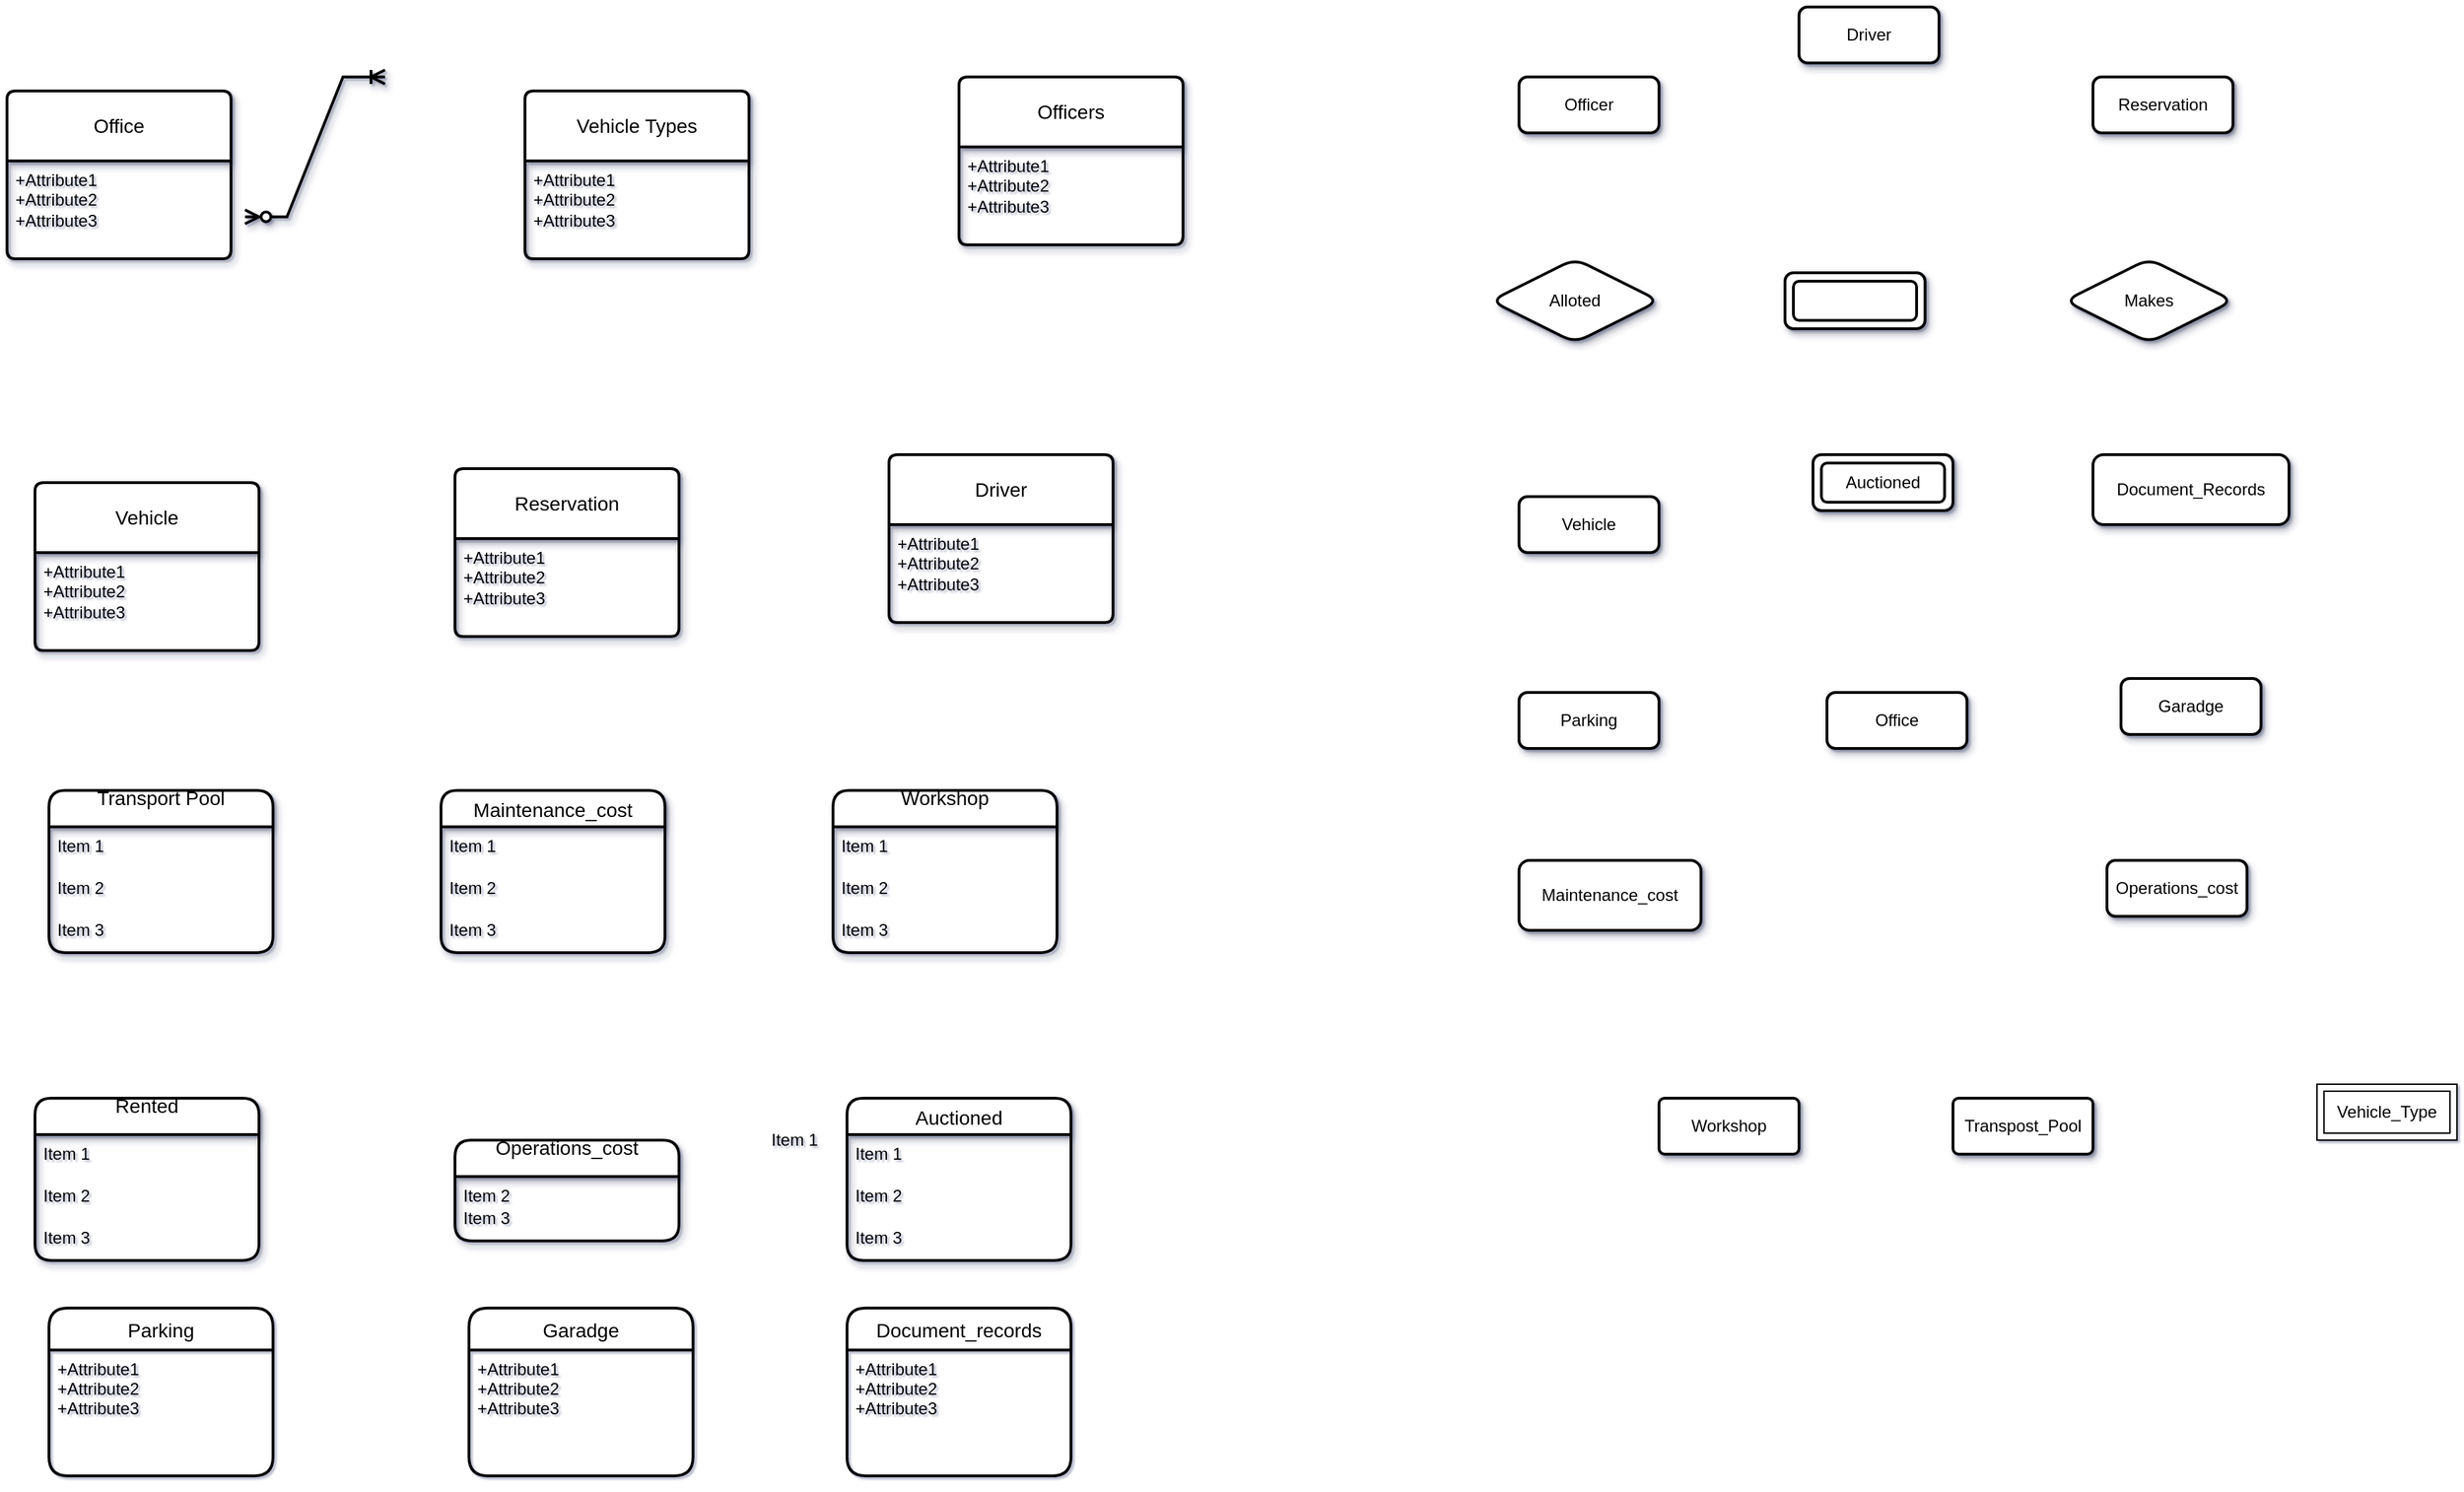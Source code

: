 <mxfile version="21.0.10" type="device"><diagram name="Page-1" id="LuokDZ2HJPDbIx-CiSbv"><mxGraphModel dx="973" dy="806" grid="1" gridSize="10" guides="1" tooltips="1" connect="1" arrows="1" fold="1" page="1" pageScale="1" pageWidth="2336" pageHeight="1654" background="#ffffff" math="0" shadow="1"><root><mxCell id="0"/><mxCell id="1" parent="0"/><mxCell id="W4peFBO36cf8S7gxL3pP-31" value="Office&lt;br&gt;" style="swimlane;childLayout=stackLayout;horizontal=1;startSize=50;horizontalStack=0;rounded=1;fontSize=14;fontStyle=0;strokeWidth=2;resizeParent=0;resizeLast=1;shadow=1;dashed=0;align=center;arcSize=4;whiteSpace=wrap;html=1;labelBackgroundColor=none;glass=0;swimlaneLine=1;" parent="1" vertex="1"><mxGeometry x="40" y="80" width="160" height="120" as="geometry"/></mxCell><mxCell id="W4peFBO36cf8S7gxL3pP-32" value="+Attribute1&#10;+Attribute2&#10;+Attribute3" style="align=left;strokeColor=none;fillColor=none;spacingLeft=4;fontSize=12;verticalAlign=top;resizable=0;rotatable=0;part=1;html=1;labelBackgroundColor=none;rounded=1;shadow=1;glass=0;swimlaneLine=1;" parent="W4peFBO36cf8S7gxL3pP-31" vertex="1"><mxGeometry y="50" width="160" height="70" as="geometry"/></mxCell><mxCell id="W4peFBO36cf8S7gxL3pP-33" value="Vehicle Types&lt;br&gt;" style="swimlane;childLayout=stackLayout;horizontal=1;startSize=50;horizontalStack=0;rounded=1;fontSize=14;fontStyle=0;strokeWidth=2;resizeParent=0;resizeLast=1;shadow=1;dashed=0;align=center;arcSize=4;whiteSpace=wrap;html=1;labelBackgroundColor=none;glass=0;swimlaneLine=1;" parent="1" vertex="1"><mxGeometry x="410" y="80" width="160" height="120" as="geometry"/></mxCell><mxCell id="W4peFBO36cf8S7gxL3pP-34" value="+Attribute1&#10;+Attribute2&#10;+Attribute3" style="align=left;strokeColor=none;fillColor=none;spacingLeft=4;fontSize=12;verticalAlign=top;resizable=0;rotatable=0;part=1;html=1;labelBackgroundColor=none;rounded=1;shadow=1;glass=0;swimlaneLine=1;" parent="W4peFBO36cf8S7gxL3pP-33" vertex="1"><mxGeometry y="50" width="160" height="70" as="geometry"/></mxCell><mxCell id="W4peFBO36cf8S7gxL3pP-35" value="Vehicle" style="swimlane;childLayout=stackLayout;horizontal=1;startSize=50;horizontalStack=0;rounded=1;fontSize=14;fontStyle=0;strokeWidth=2;resizeParent=0;resizeLast=1;shadow=1;dashed=0;align=center;arcSize=4;whiteSpace=wrap;html=1;labelBackgroundColor=none;glass=0;swimlaneLine=1;" parent="1" vertex="1"><mxGeometry x="60" y="360" width="160" height="120" as="geometry"/></mxCell><mxCell id="W4peFBO36cf8S7gxL3pP-36" value="+Attribute1&#10;+Attribute2&#10;+Attribute3" style="align=left;strokeColor=none;fillColor=none;spacingLeft=4;fontSize=12;verticalAlign=top;resizable=0;rotatable=0;part=1;html=1;labelBackgroundColor=none;rounded=1;shadow=1;glass=0;swimlaneLine=1;" parent="W4peFBO36cf8S7gxL3pP-35" vertex="1"><mxGeometry y="50" width="160" height="70" as="geometry"/></mxCell><mxCell id="W4peFBO36cf8S7gxL3pP-37" value="Officers&lt;br&gt;" style="swimlane;childLayout=stackLayout;horizontal=1;startSize=50;horizontalStack=0;rounded=1;fontSize=14;fontStyle=0;strokeWidth=2;resizeParent=0;resizeLast=1;shadow=1;dashed=0;align=center;arcSize=4;whiteSpace=wrap;html=1;labelBackgroundColor=none;glass=0;swimlaneLine=1;" parent="1" vertex="1"><mxGeometry x="720" y="70" width="160" height="120" as="geometry"/></mxCell><mxCell id="W4peFBO36cf8S7gxL3pP-38" value="+Attribute1&#10;+Attribute2&#10;+Attribute3" style="align=left;strokeColor=none;fillColor=none;spacingLeft=4;fontSize=12;verticalAlign=top;resizable=0;rotatable=0;part=1;html=1;labelBackgroundColor=none;rounded=1;shadow=1;glass=0;swimlaneLine=1;" parent="W4peFBO36cf8S7gxL3pP-37" vertex="1"><mxGeometry y="50" width="160" height="70" as="geometry"/></mxCell><mxCell id="W4peFBO36cf8S7gxL3pP-39" value="Driver" style="swimlane;childLayout=stackLayout;horizontal=1;startSize=50;horizontalStack=0;rounded=1;fontSize=14;fontStyle=0;strokeWidth=2;resizeParent=0;resizeLast=1;shadow=1;dashed=0;align=center;arcSize=4;whiteSpace=wrap;html=1;labelBackgroundColor=none;glass=0;swimlaneLine=1;" parent="1" vertex="1"><mxGeometry x="670" y="340" width="160" height="120" as="geometry"/></mxCell><mxCell id="W4peFBO36cf8S7gxL3pP-40" value="+Attribute1&#10;+Attribute2&#10;+Attribute3" style="align=left;strokeColor=none;fillColor=none;spacingLeft=4;fontSize=12;verticalAlign=top;resizable=0;rotatable=0;part=1;html=1;labelBackgroundColor=none;rounded=1;shadow=1;glass=0;swimlaneLine=1;" parent="W4peFBO36cf8S7gxL3pP-39" vertex="1"><mxGeometry y="50" width="160" height="70" as="geometry"/></mxCell><mxCell id="W4peFBO36cf8S7gxL3pP-42" value="" style="edgeStyle=entityRelationEdgeStyle;fontSize=12;html=1;endArrow=ERoneToMany;startArrow=ERzeroToMany;rounded=0;labelBackgroundColor=none;fontColor=default;strokeWidth=2;endSize=7;startSize=7;jumpSize=7;shadow=1;" parent="1" edge="1"><mxGeometry width="100" height="100" relative="1" as="geometry"><mxPoint x="210" y="170" as="sourcePoint"/><mxPoint x="310" y="70" as="targetPoint"/></mxGeometry></mxCell><mxCell id="W4peFBO36cf8S7gxL3pP-43" value="Reservation" style="swimlane;childLayout=stackLayout;horizontal=1;startSize=50;horizontalStack=0;rounded=1;fontSize=14;fontStyle=0;strokeWidth=2;resizeParent=0;resizeLast=1;shadow=1;dashed=0;align=center;arcSize=4;whiteSpace=wrap;html=1;labelBackgroundColor=none;glass=0;swimlaneLine=1;" parent="1" vertex="1"><mxGeometry x="360" y="350" width="160" height="120" as="geometry"/></mxCell><mxCell id="W4peFBO36cf8S7gxL3pP-44" value="+Attribute1&#10;+Attribute2&#10;+Attribute3" style="align=left;strokeColor=none;fillColor=none;spacingLeft=4;fontSize=12;verticalAlign=top;resizable=0;rotatable=0;part=1;html=1;labelBackgroundColor=none;rounded=1;shadow=1;glass=0;swimlaneLine=1;" parent="W4peFBO36cf8S7gxL3pP-43" vertex="1"><mxGeometry y="50" width="160" height="70" as="geometry"/></mxCell><mxCell id="89yO0tyN8lbXj65nZoO4-3" value="Transport Pool&#10;" style="swimlane;fontStyle=0;childLayout=stackLayout;horizontal=1;startSize=26;horizontalStack=0;resizeParent=1;resizeParentMax=0;resizeLast=0;collapsible=1;marginBottom=0;align=center;fontSize=14;strokeWidth=2;shadow=1;rounded=1;glass=0;swimlaneLine=1;" parent="1" vertex="1"><mxGeometry x="70" y="580" width="160" height="116" as="geometry"/></mxCell><mxCell id="89yO0tyN8lbXj65nZoO4-4" value="Item 1" style="text;strokeColor=none;fillColor=none;spacingLeft=4;spacingRight=4;overflow=hidden;rotatable=0;points=[[0,0.5],[1,0.5]];portConstraint=eastwest;fontSize=12;strokeWidth=2;shadow=1;rounded=1;glass=0;swimlaneLine=1;" parent="89yO0tyN8lbXj65nZoO4-3" vertex="1"><mxGeometry y="26" width="160" height="30" as="geometry"/></mxCell><mxCell id="89yO0tyN8lbXj65nZoO4-5" value="Item 2" style="text;strokeColor=none;fillColor=none;spacingLeft=4;spacingRight=4;overflow=hidden;rotatable=0;points=[[0,0.5],[1,0.5]];portConstraint=eastwest;fontSize=12;strokeWidth=2;shadow=1;rounded=1;glass=0;swimlaneLine=1;" parent="89yO0tyN8lbXj65nZoO4-3" vertex="1"><mxGeometry y="56" width="160" height="30" as="geometry"/></mxCell><mxCell id="89yO0tyN8lbXj65nZoO4-6" value="Item 3" style="text;strokeColor=none;fillColor=none;spacingLeft=4;spacingRight=4;overflow=hidden;rotatable=0;points=[[0,0.5],[1,0.5]];portConstraint=eastwest;fontSize=12;strokeWidth=2;shadow=1;rounded=1;glass=0;swimlaneLine=1;" parent="89yO0tyN8lbXj65nZoO4-3" vertex="1"><mxGeometry y="86" width="160" height="30" as="geometry"/></mxCell><mxCell id="89yO0tyN8lbXj65nZoO4-7" value="Maintenance_cost" style="swimlane;fontStyle=0;childLayout=stackLayout;horizontal=1;startSize=26;horizontalStack=0;resizeParent=1;resizeParentMax=0;resizeLast=0;collapsible=1;marginBottom=0;align=center;fontSize=14;strokeWidth=2;shadow=1;rounded=1;glass=0;swimlaneLine=1;" parent="1" vertex="1"><mxGeometry x="350" y="580" width="160" height="116" as="geometry"/></mxCell><mxCell id="89yO0tyN8lbXj65nZoO4-8" value="Item 1" style="text;strokeColor=none;fillColor=none;spacingLeft=4;spacingRight=4;overflow=hidden;rotatable=0;points=[[0,0.5],[1,0.5]];portConstraint=eastwest;fontSize=12;strokeWidth=2;shadow=1;rounded=1;glass=0;swimlaneLine=1;" parent="89yO0tyN8lbXj65nZoO4-7" vertex="1"><mxGeometry y="26" width="160" height="30" as="geometry"/></mxCell><mxCell id="89yO0tyN8lbXj65nZoO4-9" value="Item 2" style="text;strokeColor=none;fillColor=none;spacingLeft=4;spacingRight=4;overflow=hidden;rotatable=0;points=[[0,0.5],[1,0.5]];portConstraint=eastwest;fontSize=12;strokeWidth=2;shadow=1;rounded=1;glass=0;swimlaneLine=1;" parent="89yO0tyN8lbXj65nZoO4-7" vertex="1"><mxGeometry y="56" width="160" height="30" as="geometry"/></mxCell><mxCell id="89yO0tyN8lbXj65nZoO4-10" value="Item 3" style="text;strokeColor=none;fillColor=none;spacingLeft=4;spacingRight=4;overflow=hidden;rotatable=0;points=[[0,0.5],[1,0.5]];portConstraint=eastwest;fontSize=12;strokeWidth=2;shadow=1;rounded=1;glass=0;swimlaneLine=1;" parent="89yO0tyN8lbXj65nZoO4-7" vertex="1"><mxGeometry y="86" width="160" height="30" as="geometry"/></mxCell><mxCell id="89yO0tyN8lbXj65nZoO4-11" value="Workshop&#10;" style="swimlane;fontStyle=0;childLayout=stackLayout;horizontal=1;startSize=26;horizontalStack=0;resizeParent=1;resizeParentMax=0;resizeLast=0;collapsible=1;marginBottom=0;align=center;fontSize=14;strokeWidth=2;shadow=1;rounded=1;glass=0;swimlaneLine=1;" parent="1" vertex="1"><mxGeometry x="630" y="580" width="160" height="116" as="geometry"/></mxCell><mxCell id="89yO0tyN8lbXj65nZoO4-12" value="Item 1" style="text;strokeColor=none;fillColor=none;spacingLeft=4;spacingRight=4;overflow=hidden;rotatable=0;points=[[0,0.5],[1,0.5]];portConstraint=eastwest;fontSize=12;strokeWidth=2;shadow=1;rounded=1;glass=0;swimlaneLine=1;" parent="89yO0tyN8lbXj65nZoO4-11" vertex="1"><mxGeometry y="26" width="160" height="30" as="geometry"/></mxCell><mxCell id="89yO0tyN8lbXj65nZoO4-13" value="Item 2" style="text;strokeColor=none;fillColor=none;spacingLeft=4;spacingRight=4;overflow=hidden;rotatable=0;points=[[0,0.5],[1,0.5]];portConstraint=eastwest;fontSize=12;strokeWidth=2;shadow=1;rounded=1;glass=0;swimlaneLine=1;" parent="89yO0tyN8lbXj65nZoO4-11" vertex="1"><mxGeometry y="56" width="160" height="30" as="geometry"/></mxCell><mxCell id="89yO0tyN8lbXj65nZoO4-14" value="Item 3" style="text;strokeColor=none;fillColor=none;spacingLeft=4;spacingRight=4;overflow=hidden;rotatable=0;points=[[0,0.5],[1,0.5]];portConstraint=eastwest;fontSize=12;strokeWidth=2;shadow=1;rounded=1;glass=0;swimlaneLine=1;" parent="89yO0tyN8lbXj65nZoO4-11" vertex="1"><mxGeometry y="86" width="160" height="30" as="geometry"/></mxCell><mxCell id="89yO0tyN8lbXj65nZoO4-15" value="Rented&#10;" style="swimlane;fontStyle=0;childLayout=stackLayout;horizontal=1;startSize=26;horizontalStack=0;resizeParent=1;resizeParentMax=0;resizeLast=0;collapsible=1;marginBottom=0;align=center;fontSize=14;strokeWidth=2;shadow=1;rounded=1;glass=0;swimlaneLine=1;" parent="1" vertex="1"><mxGeometry x="60" y="800" width="160" height="116" as="geometry"/></mxCell><mxCell id="89yO0tyN8lbXj65nZoO4-16" value="Item 1" style="text;strokeColor=none;fillColor=none;spacingLeft=4;spacingRight=4;overflow=hidden;rotatable=0;points=[[0,0.5],[1,0.5]];portConstraint=eastwest;fontSize=12;strokeWidth=2;shadow=1;rounded=1;glass=0;swimlaneLine=1;" parent="89yO0tyN8lbXj65nZoO4-15" vertex="1"><mxGeometry y="26" width="160" height="30" as="geometry"/></mxCell><mxCell id="89yO0tyN8lbXj65nZoO4-17" value="Item 2" style="text;strokeColor=none;fillColor=none;spacingLeft=4;spacingRight=4;overflow=hidden;rotatable=0;points=[[0,0.5],[1,0.5]];portConstraint=eastwest;fontSize=12;strokeWidth=2;shadow=1;rounded=1;glass=0;swimlaneLine=1;" parent="89yO0tyN8lbXj65nZoO4-15" vertex="1"><mxGeometry y="56" width="160" height="30" as="geometry"/></mxCell><mxCell id="89yO0tyN8lbXj65nZoO4-18" value="Item 3" style="text;strokeColor=none;fillColor=none;spacingLeft=4;spacingRight=4;overflow=hidden;rotatable=0;points=[[0,0.5],[1,0.5]];portConstraint=eastwest;fontSize=12;strokeWidth=2;shadow=1;rounded=1;glass=0;swimlaneLine=1;" parent="89yO0tyN8lbXj65nZoO4-15" vertex="1"><mxGeometry y="86" width="160" height="30" as="geometry"/></mxCell><mxCell id="89yO0tyN8lbXj65nZoO4-19" value="Operations_cost&#10;" style="swimlane;fontStyle=0;childLayout=stackLayout;horizontal=1;startSize=26;horizontalStack=0;resizeParent=1;resizeParentMax=0;resizeLast=0;collapsible=1;marginBottom=0;align=center;fontSize=14;strokeWidth=2;shadow=1;rounded=1;glass=0;swimlaneLine=1;" parent="1" vertex="1"><mxGeometry x="360" y="830" width="160" height="72" as="geometry"/></mxCell><mxCell id="89yO0tyN8lbXj65nZoO4-21" value="Item 2" style="text;strokeColor=none;fillColor=none;spacingLeft=4;spacingRight=4;overflow=hidden;rotatable=0;points=[[0,0.5],[1,0.5]];portConstraint=eastwest;fontSize=12;strokeWidth=2;shadow=1;rounded=1;glass=0;swimlaneLine=1;" parent="89yO0tyN8lbXj65nZoO4-19" vertex="1"><mxGeometry y="26" width="160" height="16" as="geometry"/></mxCell><mxCell id="89yO0tyN8lbXj65nZoO4-22" value="Item 3" style="text;strokeColor=none;fillColor=none;spacingLeft=4;spacingRight=4;overflow=hidden;rotatable=0;points=[[0,0.5],[1,0.5]];portConstraint=eastwest;fontSize=12;strokeWidth=2;shadow=1;rounded=1;glass=0;swimlaneLine=1;" parent="89yO0tyN8lbXj65nZoO4-19" vertex="1"><mxGeometry y="42" width="160" height="30" as="geometry"/></mxCell><mxCell id="89yO0tyN8lbXj65nZoO4-23" value="Auctioned" style="swimlane;fontStyle=0;childLayout=stackLayout;horizontal=1;startSize=26;horizontalStack=0;resizeParent=1;resizeParentMax=0;resizeLast=0;collapsible=1;marginBottom=0;align=center;fontSize=14;strokeWidth=2;shadow=1;rounded=1;glass=0;swimlaneLine=1;" parent="1" vertex="1"><mxGeometry x="640" y="800" width="160" height="116" as="geometry"/></mxCell><mxCell id="89yO0tyN8lbXj65nZoO4-24" value="Item 1" style="text;strokeColor=none;fillColor=none;spacingLeft=4;spacingRight=4;overflow=hidden;rotatable=0;points=[[0,0.5],[1,0.5]];portConstraint=eastwest;fontSize=12;strokeWidth=2;shadow=1;rounded=1;glass=0;swimlaneLine=1;" parent="89yO0tyN8lbXj65nZoO4-23" vertex="1"><mxGeometry y="26" width="160" height="30" as="geometry"/></mxCell><mxCell id="89yO0tyN8lbXj65nZoO4-25" value="Item 2" style="text;strokeColor=none;fillColor=none;spacingLeft=4;spacingRight=4;overflow=hidden;rotatable=0;points=[[0,0.5],[1,0.5]];portConstraint=eastwest;fontSize=12;strokeWidth=2;shadow=1;rounded=1;glass=0;swimlaneLine=1;" parent="89yO0tyN8lbXj65nZoO4-23" vertex="1"><mxGeometry y="56" width="160" height="30" as="geometry"/></mxCell><mxCell id="89yO0tyN8lbXj65nZoO4-26" value="Item 3" style="text;strokeColor=none;fillColor=none;spacingLeft=4;spacingRight=4;overflow=hidden;rotatable=0;points=[[0,0.5],[1,0.5]];portConstraint=eastwest;fontSize=12;strokeWidth=2;shadow=1;rounded=1;glass=0;swimlaneLine=1;" parent="89yO0tyN8lbXj65nZoO4-23" vertex="1"><mxGeometry y="86" width="160" height="30" as="geometry"/></mxCell><mxCell id="89yO0tyN8lbXj65nZoO4-29" value="Officer" style="whiteSpace=wrap;html=1;align=center;rounded=1;shadow=1;glass=0;strokeWidth=2;" parent="1" vertex="1"><mxGeometry x="1120" y="70" width="100" height="40" as="geometry"/></mxCell><mxCell id="89yO0tyN8lbXj65nZoO4-30" value="Vehicle&lt;br&gt;" style="whiteSpace=wrap;html=1;align=center;rounded=1;shadow=1;glass=0;strokeWidth=2;" parent="1" vertex="1"><mxGeometry x="1120" y="370" width="100" height="40" as="geometry"/></mxCell><mxCell id="89yO0tyN8lbXj65nZoO4-31" value="Document_Records" style="whiteSpace=wrap;html=1;align=center;rounded=1;shadow=1;glass=0;strokeWidth=2;" parent="1" vertex="1"><mxGeometry x="1530" y="340" width="140" height="50" as="geometry"/></mxCell><mxCell id="89yO0tyN8lbXj65nZoO4-32" value="Reservation" style="whiteSpace=wrap;html=1;align=center;rounded=1;shadow=1;glass=0;strokeWidth=2;" parent="1" vertex="1"><mxGeometry x="1530" y="70" width="100" height="40" as="geometry"/></mxCell><mxCell id="89yO0tyN8lbXj65nZoO4-33" value="" style="shape=ext;margin=3;double=1;whiteSpace=wrap;html=1;align=center;rounded=1;shadow=1;glass=0;strokeWidth=2;" parent="1" vertex="1"><mxGeometry x="1310" y="210" width="100" height="40" as="geometry"/></mxCell><mxCell id="89yO0tyN8lbXj65nZoO4-34" value="Alloted" style="shape=rhombus;perimeter=rhombusPerimeter;whiteSpace=wrap;html=1;align=center;rounded=1;shadow=1;glass=0;strokeWidth=2;" parent="1" vertex="1"><mxGeometry x="1100" y="200" width="120" height="60" as="geometry"/></mxCell><mxCell id="89yO0tyN8lbXj65nZoO4-35" value="Makes" style="shape=rhombus;perimeter=rhombusPerimeter;whiteSpace=wrap;html=1;align=center;rounded=1;shadow=1;glass=0;strokeWidth=2;" parent="1" vertex="1"><mxGeometry x="1510" y="200" width="120" height="60" as="geometry"/></mxCell><mxCell id="89yO0tyN8lbXj65nZoO4-36" value="Auctioned" style="shape=ext;margin=3;double=1;whiteSpace=wrap;html=1;align=center;rounded=1;shadow=1;glass=0;strokeWidth=2;" parent="1" vertex="1"><mxGeometry x="1330" y="340" width="100" height="40" as="geometry"/></mxCell><mxCell id="89yO0tyN8lbXj65nZoO4-37" value="Parking&lt;br&gt;" style="whiteSpace=wrap;html=1;align=center;rounded=1;shadow=1;glass=0;strokeWidth=2;" parent="1" vertex="1"><mxGeometry x="1120" y="510" width="100" height="40" as="geometry"/></mxCell><mxCell id="89yO0tyN8lbXj65nZoO4-38" value="Garadge" style="whiteSpace=wrap;html=1;align=center;rounded=1;shadow=1;glass=0;strokeWidth=2;" parent="1" vertex="1"><mxGeometry x="1550" y="500" width="100" height="40" as="geometry"/></mxCell><mxCell id="89yO0tyN8lbXj65nZoO4-39" value="Office&lt;br&gt;" style="whiteSpace=wrap;html=1;align=center;rounded=1;shadow=1;glass=0;strokeWidth=2;" parent="1" vertex="1"><mxGeometry x="1340" y="510" width="100" height="40" as="geometry"/></mxCell><mxCell id="89yO0tyN8lbXj65nZoO4-40" value="Driver" style="whiteSpace=wrap;html=1;align=center;rounded=1;shadow=1;glass=0;strokeWidth=2;" parent="1" vertex="1"><mxGeometry x="1320" y="20" width="100" height="40" as="geometry"/></mxCell><mxCell id="89yO0tyN8lbXj65nZoO4-41" value="Maintenance_cost" style="whiteSpace=wrap;html=1;align=center;rounded=1;shadow=1;glass=0;strokeWidth=2;" parent="1" vertex="1"><mxGeometry x="1120" y="630" width="130" height="50" as="geometry"/></mxCell><mxCell id="89yO0tyN8lbXj65nZoO4-42" value="Operations_cost" style="whiteSpace=wrap;html=1;align=center;rounded=1;shadow=1;glass=0;strokeWidth=2;" parent="1" vertex="1"><mxGeometry x="1540" y="630" width="100" height="40" as="geometry"/></mxCell><mxCell id="89yO0tyN8lbXj65nZoO4-20" value="Item 1" style="text;strokeColor=none;fillColor=none;spacingLeft=4;spacingRight=4;overflow=hidden;rotatable=0;points=[[0,0.5],[1,0.5]];portConstraint=eastwest;fontSize=12;strokeWidth=2;shadow=1;rounded=1;glass=0;swimlaneLine=1;" parent="1" vertex="1"><mxGeometry x="580" y="816" width="160" height="30" as="geometry"/></mxCell><mxCell id="89yO0tyN8lbXj65nZoO4-43" value="Workshop&lt;br&gt;" style="rounded=1;arcSize=10;whiteSpace=wrap;html=1;align=center;shadow=1;glass=0;strokeWidth=2;" parent="1" vertex="1"><mxGeometry x="1220" y="800" width="100" height="40" as="geometry"/></mxCell><mxCell id="89yO0tyN8lbXj65nZoO4-44" value="Transpost_Pool" style="rounded=1;arcSize=10;whiteSpace=wrap;html=1;align=center;shadow=1;glass=0;strokeWidth=2;" parent="1" vertex="1"><mxGeometry x="1430" y="800" width="100" height="40" as="geometry"/></mxCell><mxCell id="89yO0tyN8lbXj65nZoO4-46" value="Parking" style="swimlane;childLayout=stackLayout;horizontal=1;startSize=30;horizontalStack=0;rounded=1;fontSize=14;fontStyle=0;strokeWidth=2;resizeParent=0;resizeLast=1;shadow=0;dashed=0;align=center;glass=0;" parent="1" vertex="1"><mxGeometry x="70" y="950" width="160" height="120" as="geometry"/></mxCell><mxCell id="89yO0tyN8lbXj65nZoO4-47" value="+Attribute1&#10;+Attribute2&#10;+Attribute3" style="align=left;strokeColor=none;fillColor=none;spacingLeft=4;fontSize=12;verticalAlign=top;resizable=0;rotatable=0;part=1;rounded=1;shadow=1;glass=0;strokeWidth=2;" parent="89yO0tyN8lbXj65nZoO4-46" vertex="1"><mxGeometry y="30" width="160" height="90" as="geometry"/></mxCell><mxCell id="89yO0tyN8lbXj65nZoO4-49" value="Garadge" style="swimlane;childLayout=stackLayout;horizontal=1;startSize=30;horizontalStack=0;rounded=1;fontSize=14;fontStyle=0;strokeWidth=2;resizeParent=0;resizeLast=1;shadow=0;dashed=0;align=center;glass=0;" parent="1" vertex="1"><mxGeometry x="370" y="950" width="160" height="120" as="geometry"/></mxCell><mxCell id="89yO0tyN8lbXj65nZoO4-50" value="+Attribute1&#10;+Attribute2&#10;+Attribute3" style="align=left;strokeColor=none;fillColor=none;spacingLeft=4;fontSize=12;verticalAlign=top;resizable=0;rotatable=0;part=1;rounded=1;shadow=1;glass=0;strokeWidth=2;" parent="89yO0tyN8lbXj65nZoO4-49" vertex="1"><mxGeometry y="30" width="160" height="90" as="geometry"/></mxCell><mxCell id="89yO0tyN8lbXj65nZoO4-51" value="Document_records" style="swimlane;childLayout=stackLayout;horizontal=1;startSize=30;horizontalStack=0;rounded=1;fontSize=14;fontStyle=0;strokeWidth=2;resizeParent=0;resizeLast=1;shadow=0;dashed=0;align=center;glass=0;" parent="1" vertex="1"><mxGeometry x="640" y="950" width="160" height="120" as="geometry"/></mxCell><mxCell id="89yO0tyN8lbXj65nZoO4-52" value="+Attribute1&#10;+Attribute2&#10;+Attribute3" style="align=left;strokeColor=none;fillColor=none;spacingLeft=4;fontSize=12;verticalAlign=top;resizable=0;rotatable=0;part=1;rounded=1;shadow=1;glass=0;strokeWidth=2;" parent="89yO0tyN8lbXj65nZoO4-51" vertex="1"><mxGeometry y="30" width="160" height="90" as="geometry"/></mxCell><mxCell id="uc3okQuHjUUE2booMS__-2" value="Vehicle_Type" style="shape=ext;margin=3;double=1;whiteSpace=wrap;html=1;align=center;" vertex="1" parent="1"><mxGeometry x="1690" y="790" width="100" height="40" as="geometry"/></mxCell></root></mxGraphModel></diagram></mxfile>